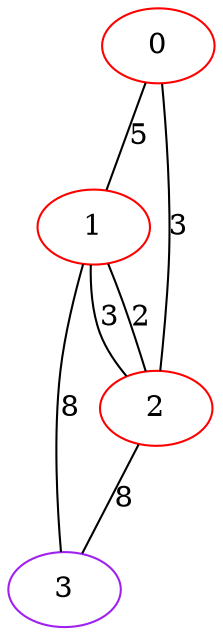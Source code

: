 graph "" {
0 [color=red, weight=1];
1 [color=red, weight=1];
2 [color=red, weight=1];
3 [color=purple, weight=4];
0 -- 1  [key=0, label=5];
0 -- 2  [key=0, label=3];
1 -- 2  [key=0, label=2];
1 -- 2  [key=1, label=3];
1 -- 3  [key=0, label=8];
2 -- 3  [key=0, label=8];
}
